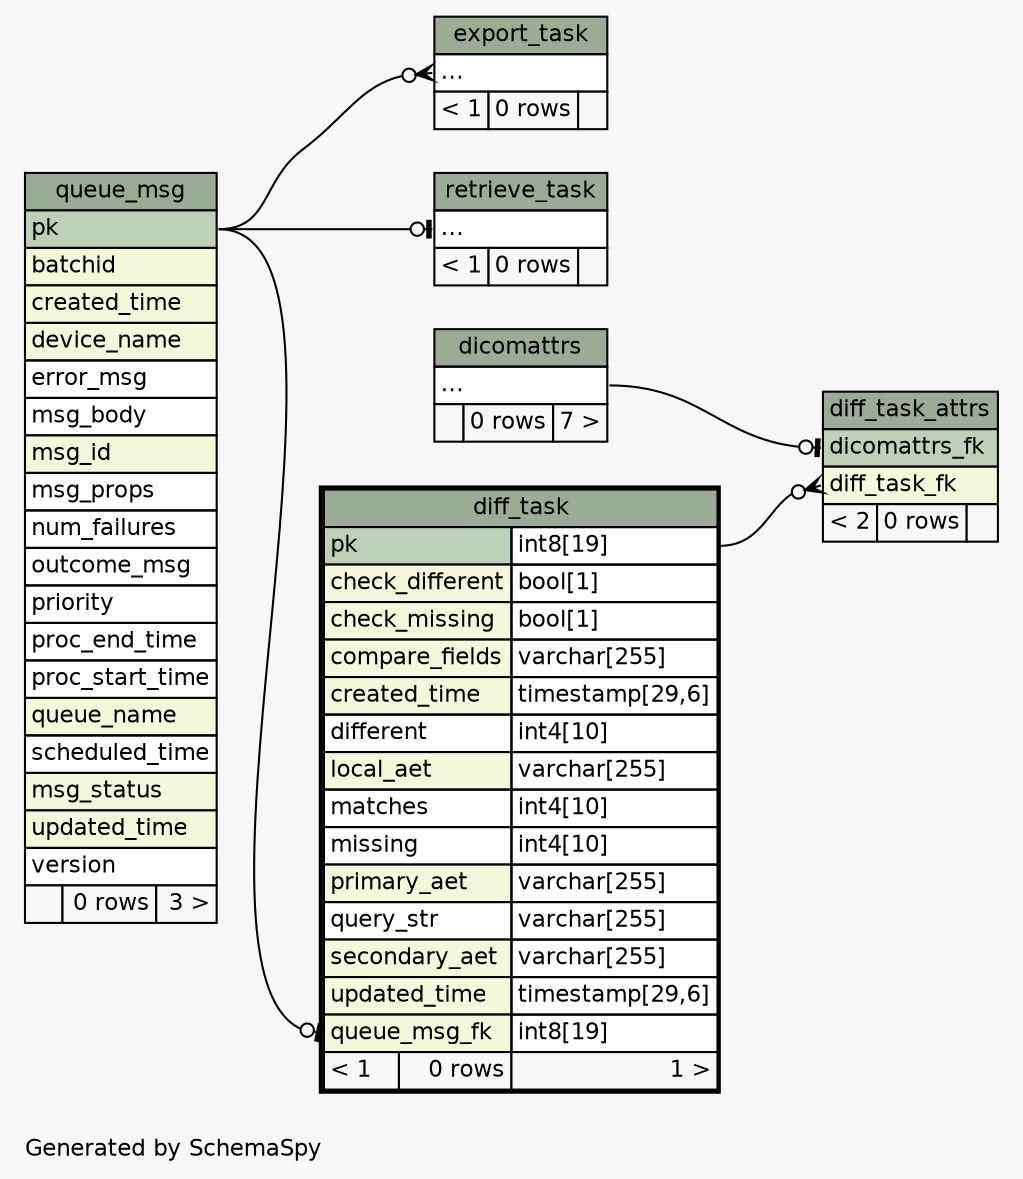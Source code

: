 // dot 2.38.0 on Linux 4.13.0-37-generic
// SchemaSpy rev 590
digraph "twoDegreesRelationshipsDiagram" {
  graph [
    rankdir="RL"
    bgcolor="#f7f7f7"
    label="\nGenerated by SchemaSpy"
    labeljust="l"
    nodesep="0.18"
    ranksep="0.46"
    fontname="Helvetica"
    fontsize="11"
  ];
  node [
    fontname="Helvetica"
    fontsize="11"
    shape="plaintext"
  ];
  edge [
    arrowsize="0.8"
  ];
  "diff_task":"queue_msg_fk":w -> "queue_msg":"pk":e [arrowhead=none dir=back arrowtail=teeodot];
  "diff_task_attrs":"dicomattrs_fk":w -> "dicomattrs":"elipses":e [arrowhead=none dir=back arrowtail=teeodot];
  "diff_task_attrs":"diff_task_fk":w -> "diff_task":"pk.type":e [arrowhead=none dir=back arrowtail=crowodot];
  "export_task":"elipses":w -> "queue_msg":"pk":e [arrowhead=none dir=back arrowtail=crowodot];
  "retrieve_task":"elipses":w -> "queue_msg":"pk":e [arrowhead=none dir=back arrowtail=teeodot];
  "dicomattrs" [
    label=<
    <TABLE BORDER="0" CELLBORDER="1" CELLSPACING="0" BGCOLOR="#ffffff">
      <TR><TD COLSPAN="3" BGCOLOR="#9bab96" ALIGN="CENTER">dicomattrs</TD></TR>
      <TR><TD PORT="elipses" COLSPAN="3" ALIGN="LEFT">...</TD></TR>
      <TR><TD ALIGN="LEFT" BGCOLOR="#f7f7f7">  </TD><TD ALIGN="RIGHT" BGCOLOR="#f7f7f7">0 rows</TD><TD ALIGN="RIGHT" BGCOLOR="#f7f7f7">7 &gt;</TD></TR>
    </TABLE>>
    URL="dicomattrs.html"
    tooltip="dicomattrs"
  ];
  "diff_task" [
    label=<
    <TABLE BORDER="2" CELLBORDER="1" CELLSPACING="0" BGCOLOR="#ffffff">
      <TR><TD COLSPAN="3" BGCOLOR="#9bab96" ALIGN="CENTER">diff_task</TD></TR>
      <TR><TD PORT="pk" COLSPAN="2" BGCOLOR="#bed1b8" ALIGN="LEFT">pk</TD><TD PORT="pk.type" ALIGN="LEFT">int8[19]</TD></TR>
      <TR><TD PORT="check_different" COLSPAN="2" BGCOLOR="#f4f7da" ALIGN="LEFT">check_different</TD><TD PORT="check_different.type" ALIGN="LEFT">bool[1]</TD></TR>
      <TR><TD PORT="check_missing" COLSPAN="2" BGCOLOR="#f4f7da" ALIGN="LEFT">check_missing</TD><TD PORT="check_missing.type" ALIGN="LEFT">bool[1]</TD></TR>
      <TR><TD PORT="compare_fields" COLSPAN="2" BGCOLOR="#f4f7da" ALIGN="LEFT">compare_fields</TD><TD PORT="compare_fields.type" ALIGN="LEFT">varchar[255]</TD></TR>
      <TR><TD PORT="created_time" COLSPAN="2" BGCOLOR="#f4f7da" ALIGN="LEFT">created_time</TD><TD PORT="created_time.type" ALIGN="LEFT">timestamp[29,6]</TD></TR>
      <TR><TD PORT="different" COLSPAN="2" ALIGN="LEFT">different</TD><TD PORT="different.type" ALIGN="LEFT">int4[10]</TD></TR>
      <TR><TD PORT="local_aet" COLSPAN="2" BGCOLOR="#f4f7da" ALIGN="LEFT">local_aet</TD><TD PORT="local_aet.type" ALIGN="LEFT">varchar[255]</TD></TR>
      <TR><TD PORT="matches" COLSPAN="2" ALIGN="LEFT">matches</TD><TD PORT="matches.type" ALIGN="LEFT">int4[10]</TD></TR>
      <TR><TD PORT="missing" COLSPAN="2" ALIGN="LEFT">missing</TD><TD PORT="missing.type" ALIGN="LEFT">int4[10]</TD></TR>
      <TR><TD PORT="primary_aet" COLSPAN="2" BGCOLOR="#f4f7da" ALIGN="LEFT">primary_aet</TD><TD PORT="primary_aet.type" ALIGN="LEFT">varchar[255]</TD></TR>
      <TR><TD PORT="query_str" COLSPAN="2" ALIGN="LEFT">query_str</TD><TD PORT="query_str.type" ALIGN="LEFT">varchar[255]</TD></TR>
      <TR><TD PORT="secondary_aet" COLSPAN="2" BGCOLOR="#f4f7da" ALIGN="LEFT">secondary_aet</TD><TD PORT="secondary_aet.type" ALIGN="LEFT">varchar[255]</TD></TR>
      <TR><TD PORT="updated_time" COLSPAN="2" BGCOLOR="#f4f7da" ALIGN="LEFT">updated_time</TD><TD PORT="updated_time.type" ALIGN="LEFT">timestamp[29,6]</TD></TR>
      <TR><TD PORT="queue_msg_fk" COLSPAN="2" BGCOLOR="#f4f7da" ALIGN="LEFT">queue_msg_fk</TD><TD PORT="queue_msg_fk.type" ALIGN="LEFT">int8[19]</TD></TR>
      <TR><TD ALIGN="LEFT" BGCOLOR="#f7f7f7">&lt; 1</TD><TD ALIGN="RIGHT" BGCOLOR="#f7f7f7">0 rows</TD><TD ALIGN="RIGHT" BGCOLOR="#f7f7f7">1 &gt;</TD></TR>
    </TABLE>>
    URL="diff_task.html"
    tooltip="diff_task"
  ];
  "diff_task_attrs" [
    label=<
    <TABLE BORDER="0" CELLBORDER="1" CELLSPACING="0" BGCOLOR="#ffffff">
      <TR><TD COLSPAN="3" BGCOLOR="#9bab96" ALIGN="CENTER">diff_task_attrs</TD></TR>
      <TR><TD PORT="dicomattrs_fk" COLSPAN="3" BGCOLOR="#bed1b8" ALIGN="LEFT">dicomattrs_fk</TD></TR>
      <TR><TD PORT="diff_task_fk" COLSPAN="3" BGCOLOR="#f4f7da" ALIGN="LEFT">diff_task_fk</TD></TR>
      <TR><TD ALIGN="LEFT" BGCOLOR="#f7f7f7">&lt; 2</TD><TD ALIGN="RIGHT" BGCOLOR="#f7f7f7">0 rows</TD><TD ALIGN="RIGHT" BGCOLOR="#f7f7f7">  </TD></TR>
    </TABLE>>
    URL="diff_task_attrs.html"
    tooltip="diff_task_attrs"
  ];
  "export_task" [
    label=<
    <TABLE BORDER="0" CELLBORDER="1" CELLSPACING="0" BGCOLOR="#ffffff">
      <TR><TD COLSPAN="3" BGCOLOR="#9bab96" ALIGN="CENTER">export_task</TD></TR>
      <TR><TD PORT="elipses" COLSPAN="3" ALIGN="LEFT">...</TD></TR>
      <TR><TD ALIGN="LEFT" BGCOLOR="#f7f7f7">&lt; 1</TD><TD ALIGN="RIGHT" BGCOLOR="#f7f7f7">0 rows</TD><TD ALIGN="RIGHT" BGCOLOR="#f7f7f7">  </TD></TR>
    </TABLE>>
    URL="export_task.html"
    tooltip="export_task"
  ];
  "queue_msg" [
    label=<
    <TABLE BORDER="0" CELLBORDER="1" CELLSPACING="0" BGCOLOR="#ffffff">
      <TR><TD COLSPAN="3" BGCOLOR="#9bab96" ALIGN="CENTER">queue_msg</TD></TR>
      <TR><TD PORT="pk" COLSPAN="3" BGCOLOR="#bed1b8" ALIGN="LEFT">pk</TD></TR>
      <TR><TD PORT="batchid" COLSPAN="3" BGCOLOR="#f4f7da" ALIGN="LEFT">batchid</TD></TR>
      <TR><TD PORT="created_time" COLSPAN="3" BGCOLOR="#f4f7da" ALIGN="LEFT">created_time</TD></TR>
      <TR><TD PORT="device_name" COLSPAN="3" BGCOLOR="#f4f7da" ALIGN="LEFT">device_name</TD></TR>
      <TR><TD PORT="error_msg" COLSPAN="3" ALIGN="LEFT">error_msg</TD></TR>
      <TR><TD PORT="msg_body" COLSPAN="3" ALIGN="LEFT">msg_body</TD></TR>
      <TR><TD PORT="msg_id" COLSPAN="3" BGCOLOR="#f4f7da" ALIGN="LEFT">msg_id</TD></TR>
      <TR><TD PORT="msg_props" COLSPAN="3" ALIGN="LEFT">msg_props</TD></TR>
      <TR><TD PORT="num_failures" COLSPAN="3" ALIGN="LEFT">num_failures</TD></TR>
      <TR><TD PORT="outcome_msg" COLSPAN="3" ALIGN="LEFT">outcome_msg</TD></TR>
      <TR><TD PORT="priority" COLSPAN="3" ALIGN="LEFT">priority</TD></TR>
      <TR><TD PORT="proc_end_time" COLSPAN="3" ALIGN="LEFT">proc_end_time</TD></TR>
      <TR><TD PORT="proc_start_time" COLSPAN="3" ALIGN="LEFT">proc_start_time</TD></TR>
      <TR><TD PORT="queue_name" COLSPAN="3" BGCOLOR="#f4f7da" ALIGN="LEFT">queue_name</TD></TR>
      <TR><TD PORT="scheduled_time" COLSPAN="3" ALIGN="LEFT">scheduled_time</TD></TR>
      <TR><TD PORT="msg_status" COLSPAN="3" BGCOLOR="#f4f7da" ALIGN="LEFT">msg_status</TD></TR>
      <TR><TD PORT="updated_time" COLSPAN="3" BGCOLOR="#f4f7da" ALIGN="LEFT">updated_time</TD></TR>
      <TR><TD PORT="version" COLSPAN="3" ALIGN="LEFT">version</TD></TR>
      <TR><TD ALIGN="LEFT" BGCOLOR="#f7f7f7">  </TD><TD ALIGN="RIGHT" BGCOLOR="#f7f7f7">0 rows</TD><TD ALIGN="RIGHT" BGCOLOR="#f7f7f7">3 &gt;</TD></TR>
    </TABLE>>
    URL="queue_msg.html"
    tooltip="queue_msg"
  ];
  "retrieve_task" [
    label=<
    <TABLE BORDER="0" CELLBORDER="1" CELLSPACING="0" BGCOLOR="#ffffff">
      <TR><TD COLSPAN="3" BGCOLOR="#9bab96" ALIGN="CENTER">retrieve_task</TD></TR>
      <TR><TD PORT="elipses" COLSPAN="3" ALIGN="LEFT">...</TD></TR>
      <TR><TD ALIGN="LEFT" BGCOLOR="#f7f7f7">&lt; 1</TD><TD ALIGN="RIGHT" BGCOLOR="#f7f7f7">0 rows</TD><TD ALIGN="RIGHT" BGCOLOR="#f7f7f7">  </TD></TR>
    </TABLE>>
    URL="retrieve_task.html"
    tooltip="retrieve_task"
  ];
}
